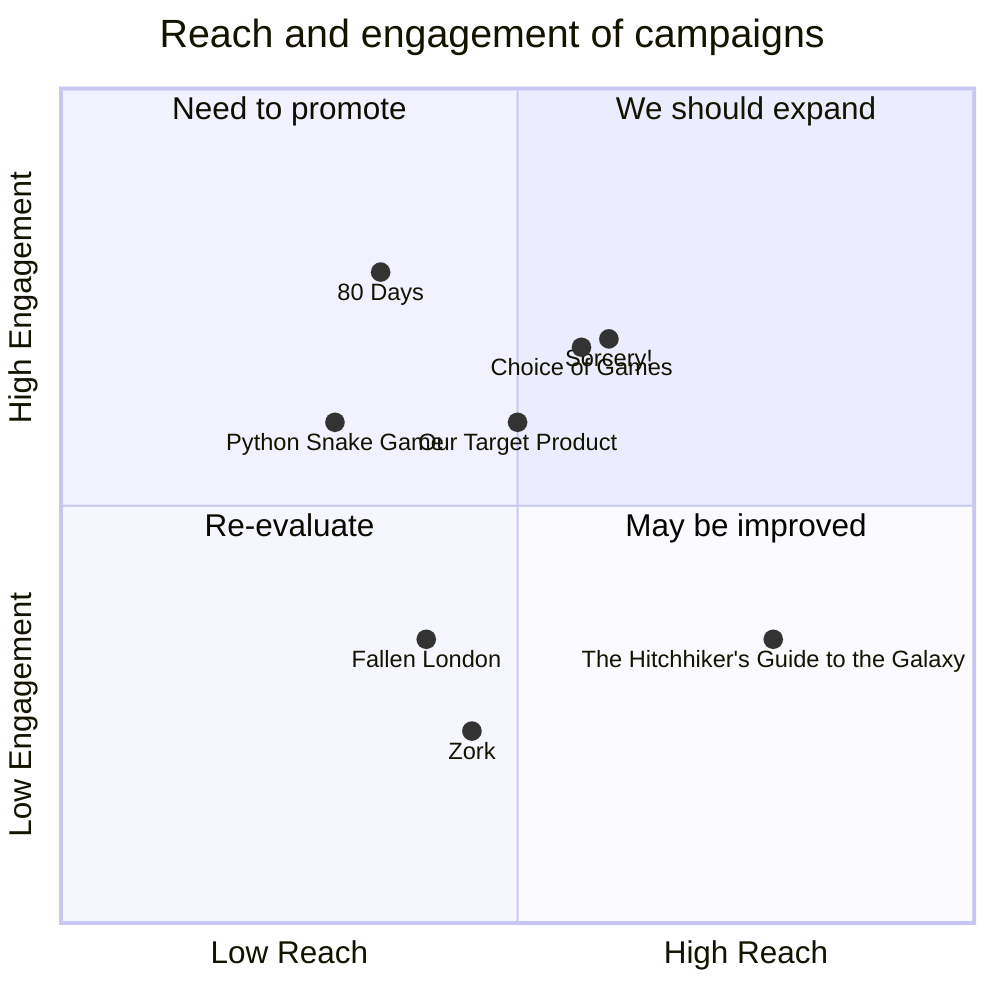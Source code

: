 quadrantChart
    title Reach and engagement of campaigns
    x-axis Low Reach --> High Reach
    y-axis Low Engagement --> High Engagement
    quadrant-1 We should expand
    quadrant-2 Need to promote
    quadrant-3 Re-evaluate
    quadrant-4 May be improved
    "Python Snake Game": [0.3, 0.6]
    "Zork": [0.45, 0.23]
    "Choice of Games": [0.57, 0.69]
    "The Hitchhiker's Guide to the Galaxy": [0.78, 0.34]
    "Fallen London": [0.40, 0.34]
    "80 Days": [0.35, 0.78]
    "Sorcery!": [0.6, 0.7]
    "Our Target Product": [0.5, 0.6]
